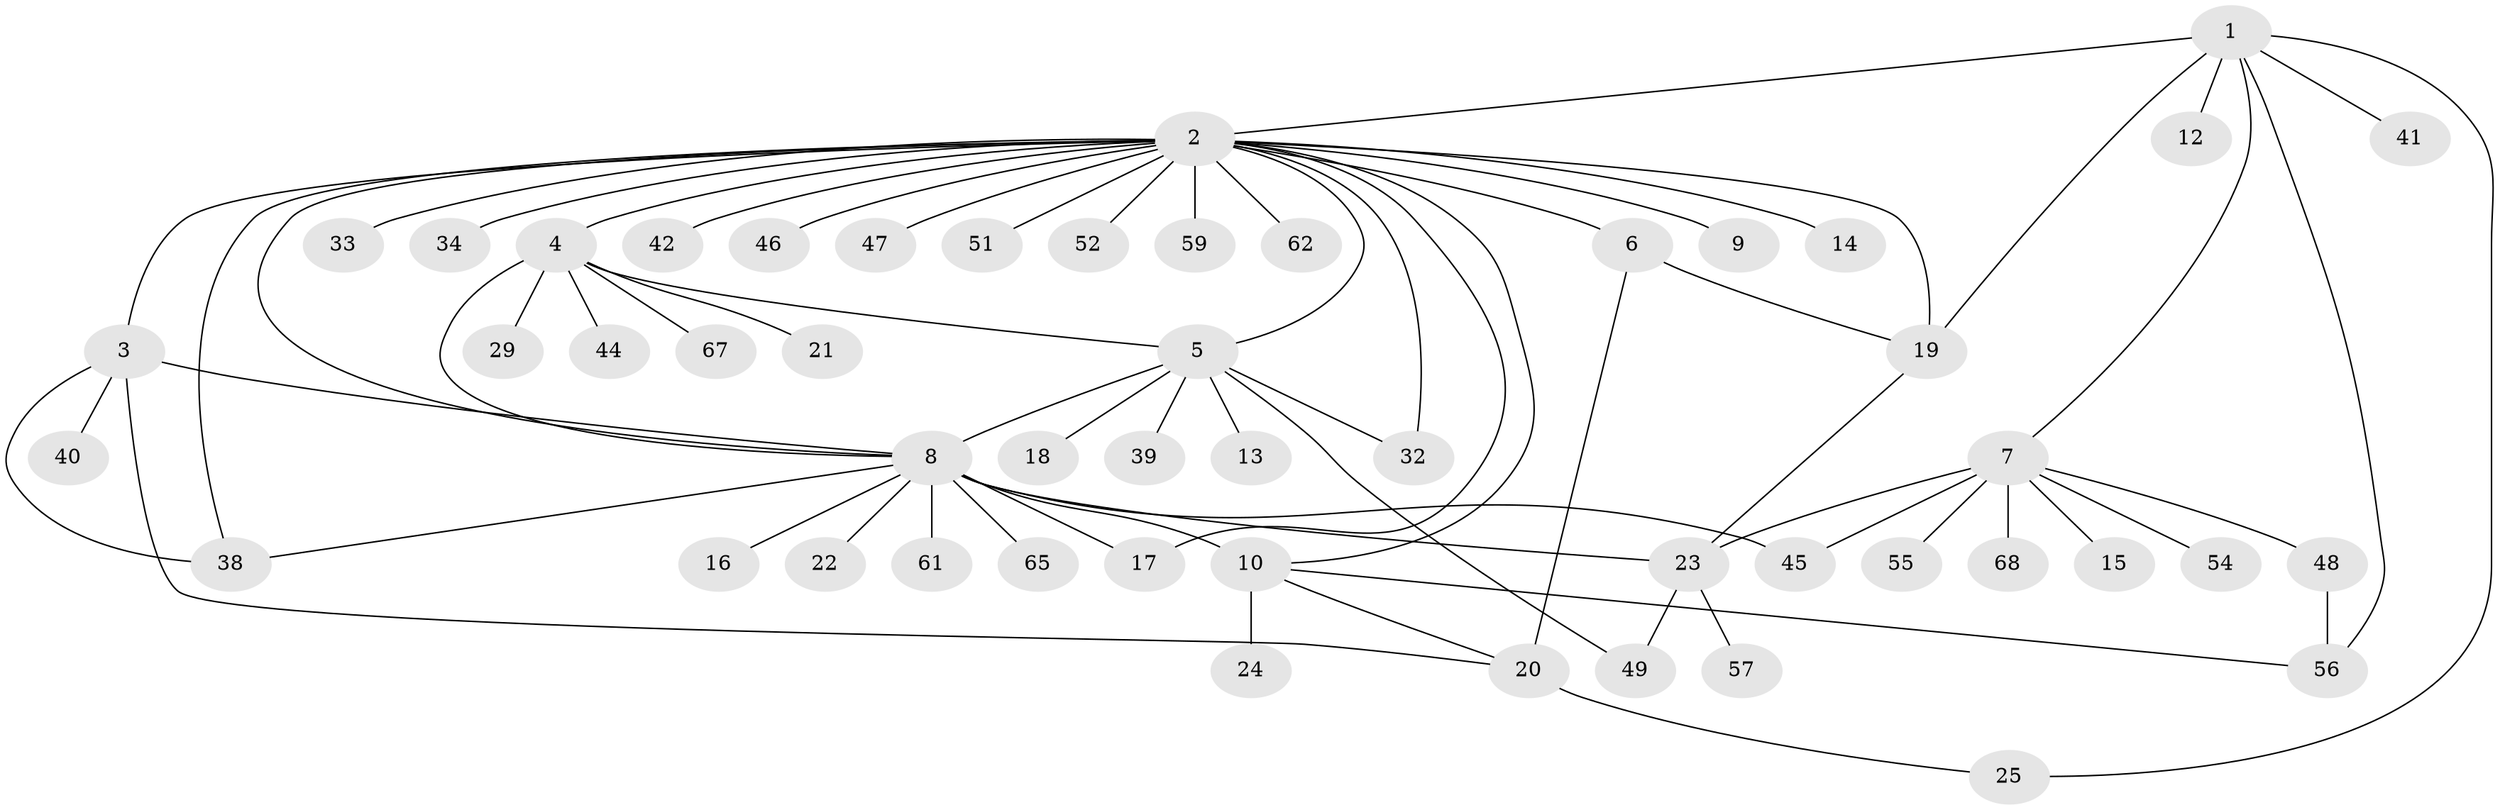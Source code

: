 // original degree distribution, {9: 0.02857142857142857, 24: 0.014285714285714285, 5: 0.014285714285714285, 7: 0.04285714285714286, 3: 0.1, 15: 0.014285714285714285, 1: 0.5142857142857142, 4: 0.07142857142857142, 2: 0.2}
// Generated by graph-tools (version 1.1) at 2025/41/03/06/25 10:41:50]
// undirected, 51 vertices, 70 edges
graph export_dot {
graph [start="1"]
  node [color=gray90,style=filled];
  1 [super="+30"];
  2 [super="+28"];
  3 [super="+11"];
  4 [super="+63"];
  5 [super="+35"];
  6 [super="+53"];
  7 [super="+31"];
  8 [super="+60"];
  9;
  10 [super="+26"];
  12 [super="+50"];
  13 [super="+66"];
  14;
  15 [super="+36"];
  16;
  17;
  18;
  19 [super="+27"];
  20 [super="+70"];
  21;
  22;
  23 [super="+37"];
  24;
  25;
  29;
  32;
  33;
  34;
  38 [super="+43"];
  39;
  40;
  41;
  42;
  44;
  45 [super="+69"];
  46;
  47 [super="+58"];
  48;
  49;
  51;
  52;
  54;
  55;
  56 [super="+64"];
  57;
  59;
  61;
  62;
  65;
  67;
  68;
  1 -- 2;
  1 -- 7;
  1 -- 12 [weight=2];
  1 -- 19;
  1 -- 25;
  1 -- 41;
  1 -- 56;
  2 -- 3;
  2 -- 4;
  2 -- 5;
  2 -- 6;
  2 -- 8;
  2 -- 9;
  2 -- 10;
  2 -- 14;
  2 -- 17;
  2 -- 19 [weight=2];
  2 -- 32;
  2 -- 33;
  2 -- 34;
  2 -- 38;
  2 -- 42;
  2 -- 46;
  2 -- 47;
  2 -- 51;
  2 -- 52;
  2 -- 59;
  2 -- 62;
  3 -- 8;
  3 -- 20;
  3 -- 40;
  3 -- 38;
  4 -- 5;
  4 -- 8;
  4 -- 21;
  4 -- 29;
  4 -- 44;
  4 -- 67;
  5 -- 8;
  5 -- 13;
  5 -- 18;
  5 -- 32;
  5 -- 39;
  5 -- 49;
  6 -- 20 [weight=2];
  6 -- 19;
  7 -- 15;
  7 -- 23 [weight=2];
  7 -- 45;
  7 -- 48;
  7 -- 54;
  7 -- 55;
  7 -- 68;
  8 -- 10 [weight=2];
  8 -- 16;
  8 -- 17;
  8 -- 22;
  8 -- 23;
  8 -- 45;
  8 -- 61;
  8 -- 65;
  8 -- 38;
  10 -- 24;
  10 -- 56;
  10 -- 20;
  19 -- 23;
  20 -- 25;
  23 -- 49;
  23 -- 57;
  48 -- 56;
}

